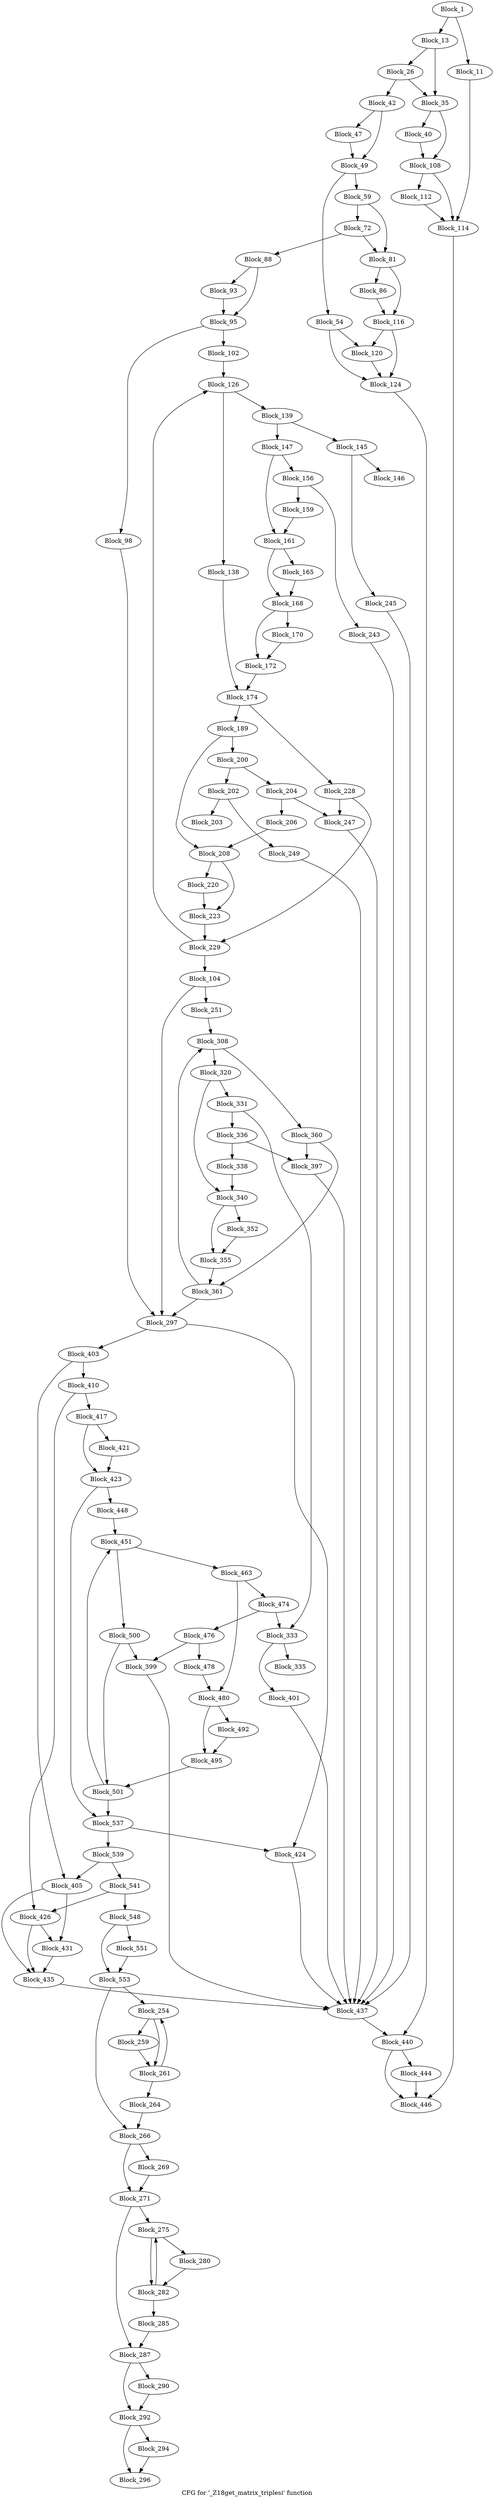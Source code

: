 digraph "CFG for '_Z18get_matrix_triplesi' function" {
	label="CFG for '_Z18get_matrix_triplesi' function";

	block_1 [label="Block_1"];
	block_1 -> block_13;
	block_1 -> block_11;
	block_11 [label="Block_11"];
	block_11 -> block_114;
	block_13 [label="Block_13"];
	block_13 -> block_26;
	block_13 -> block_35;
	block_26 [label="Block_26"];
	block_26 -> block_42;
	block_26 -> block_35;
	block_35 [label="Block_35"];
	block_35:s0 -> block_108;
	block_35:s1 -> block_40;
	block_40 [label="Block_40"];
	block_40 -> block_108;
	block_42 [label="Block_42"];
	block_42:s0 -> block_49;
	block_42:s1 -> block_47;
	block_47 [label="Block_47"];
	block_47 -> block_49;
	block_49 [label="Block_49"];
	block_49 -> block_59;
	block_49 -> block_54;
	block_54 [label="Block_54"];
	block_54:s0 -> block_124;
	block_54:s1 -> block_120;
	block_59 [label="Block_59"];
	block_59 -> block_72;
	block_59 -> block_81;
	block_72 [label="Block_72"];
	block_72 -> block_88;
	block_72 -> block_81;
	block_81 [label="Block_81"];
	block_81:s0 -> block_116;
	block_81:s1 -> block_86;
	block_86 [label="Block_86"];
	block_86 -> block_116;
	block_88 [label="Block_88"];
	block_88:s0 -> block_95;
	block_88:s1 -> block_93;
	block_93 [label="Block_93"];
	block_93 -> block_95;
	block_95 [label="Block_95"];
	block_95:s0 -> block_98;
	block_95:s1 -> block_102;
	block_98 [label="Block_98"];
	block_98 -> block_297;
	block_102 [label="Block_102"];
	block_102 -> block_126;
	block_104 [label="Block_104"];
	block_104:s0 -> block_297;
	block_104:s1 -> block_251;
	block_108 [label="Block_108"];
	block_108:s0 -> block_114;
	block_108:s1 -> block_112;
	block_112 [label="Block_112"];
	block_112 -> block_114;
	block_114 [label="Block_114"];
	block_114 -> block_446;
	block_116 [label="Block_116"];
	block_116:s0 -> block_124;
	block_116:s1 -> block_120;
	block_120 [label="Block_120"];
	block_120 -> block_124;
	block_124 [label="Block_124"];
	block_124 -> block_440;
	block_126 [label="Block_126"];
	block_126:s0 -> block_139;
	block_126:s1 -> block_138;
	block_138 [label="Block_138"];
	block_138 -> block_174;
	block_139 [label="Block_139"];
	block_139:s0 -> block_145;
	block_139:s1 -> block_147;
	block_145 [label="Block_145"];
	block_145 -> block_146;
	block_145 -> block_245;
	block_146 [label="Block_146"];
	block_147 [label="Block_147"];
	block_147:s0 -> block_161;
	block_147:s1 -> block_156;
	block_156 [label="Block_156"];
	block_156 -> block_159;
	block_156 -> block_243;
	block_159 [label="Block_159"];
	block_159 -> block_161;
	block_161 [label="Block_161"];
	block_161:s0 -> block_165;
	block_161:s1 -> block_168;
	block_165 [label="Block_165"];
	block_165 -> block_168;
	block_168 [label="Block_168"];
	block_168:s0 -> block_172;
	block_168:s1 -> block_170;
	block_170 [label="Block_170"];
	block_170 -> block_172;
	block_172 [label="Block_172"];
	block_172 -> block_174;
	block_174 [label="Block_174"];
	block_174:s0 -> block_228;
	block_174:s1 -> block_189;
	block_189 [label="Block_189"];
	block_189:s0 -> block_208;
	block_189:s1 -> block_200;
	block_200 [label="Block_200"];
	block_200:s0 -> block_202;
	block_200:s1 -> block_204;
	block_202 [label="Block_202"];
	block_202 -> block_203;
	block_202 -> block_249;
	block_203 [label="Block_203"];
	block_204 [label="Block_204"];
	block_204 -> block_206;
	block_204 -> block_247;
	block_206 [label="Block_206"];
	block_206 -> block_208;
	block_208 [label="Block_208"];
	block_208:s0 -> block_223;
	block_208:s1 -> block_220;
	block_220 [label="Block_220"];
	block_220 -> block_223;
	block_223 [label="Block_223"];
	block_223 -> block_229;
	block_228 [label="Block_228"];
	block_228 -> block_229;
	block_228 -> block_247;
	block_229 [label="Block_229"];
	block_229:s0 -> block_104;
	block_229:s1 -> block_126;
	block_243 [label="Block_243"];
	block_243 -> block_437;
	block_245 [label="Block_245"];
	block_245 -> block_437;
	block_247 [label="Block_247"];
	block_247 -> block_437;
	block_249 [label="Block_249"];
	block_249 -> block_437;
	block_251 [label="Block_251"];
	block_251 -> block_308;
	block_254 [label="Block_254"];
	block_254:s0 -> block_261;
	block_254:s1 -> block_259;
	block_259 [label="Block_259"];
	block_259 -> block_261;
	block_261 [label="Block_261"];
	block_261:s0 -> block_264;
	block_261:s1 -> block_254;
	block_264 [label="Block_264"];
	block_264 -> block_266;
	block_266 [label="Block_266"];
	block_266:s0 -> block_271;
	block_266:s1 -> block_269;
	block_269 [label="Block_269"];
	block_269 -> block_271;
	block_271 [label="Block_271"];
	block_271:s0 -> block_287;
	block_271:s1 -> block_275;
	block_275 [label="Block_275"];
	block_275:s0 -> block_282;
	block_275:s1 -> block_280;
	block_280 [label="Block_280"];
	block_280 -> block_282;
	block_282 [label="Block_282"];
	block_282:s0 -> block_285;
	block_282:s1 -> block_275;
	block_285 [label="Block_285"];
	block_285 -> block_287;
	block_287 [label="Block_287"];
	block_287:s0 -> block_292;
	block_287:s1 -> block_290;
	block_290 [label="Block_290"];
	block_290 -> block_292;
	block_292 [label="Block_292"];
	block_292:s0 -> block_296;
	block_292:s1 -> block_294;
	block_294 [label="Block_294"];
	block_294 -> block_296;
	block_296 [label="Block_296"];
	block_297 [label="Block_297"];
	block_297 -> block_403;
	block_297 -> block_424;
	block_308 [label="Block_308"];
	block_308:s0 -> block_360;
	block_308:s1 -> block_320;
	block_320 [label="Block_320"];
	block_320:s0 -> block_340;
	block_320:s1 -> block_331;
	block_331 [label="Block_331"];
	block_331:s0 -> block_333;
	block_331:s1 -> block_336;
	block_333 [label="Block_333"];
	block_333 -> block_335;
	block_333 -> block_401;
	block_335 [label="Block_335"];
	block_336 [label="Block_336"];
	block_336 -> block_338;
	block_336 -> block_397;
	block_338 [label="Block_338"];
	block_338 -> block_340;
	block_340 [label="Block_340"];
	block_340:s0 -> block_355;
	block_340:s1 -> block_352;
	block_352 [label="Block_352"];
	block_352 -> block_355;
	block_355 [label="Block_355"];
	block_355 -> block_361;
	block_360 [label="Block_360"];
	block_360 -> block_361;
	block_360 -> block_397;
	block_361 [label="Block_361"];
	block_361:s0 -> block_297;
	block_361:s1 -> block_308;
	block_397 [label="Block_397"];
	block_397 -> block_437;
	block_399 [label="Block_399"];
	block_399 -> block_437;
	block_401 [label="Block_401"];
	block_401 -> block_437;
	block_403 [label="Block_403"];
	block_403 -> block_410;
	block_403 -> block_405;
	block_405 [label="Block_405"];
	block_405:s0 -> block_435;
	block_405:s1 -> block_431;
	block_410 [label="Block_410"];
	block_410 -> block_417;
	block_410 -> block_426;
	block_417 [label="Block_417"];
	block_417:s0 -> block_423;
	block_417:s1 -> block_421;
	block_421 [label="Block_421"];
	block_421 -> block_423;
	block_423 [label="Block_423"];
	block_423:s0 -> block_537;
	block_423:s1 -> block_448;
	block_424 [label="Block_424"];
	block_424 -> block_437;
	block_426 [label="Block_426"];
	block_426:s0 -> block_435;
	block_426:s1 -> block_431;
	block_431 [label="Block_431"];
	block_431 -> block_435;
	block_435 [label="Block_435"];
	block_435 -> block_437;
	block_437 [label="Block_437"];
	block_437 -> block_440;
	block_440 [label="Block_440"];
	block_440:s0 -> block_446;
	block_440:s1 -> block_444;
	block_444 [label="Block_444"];
	block_444 -> block_446;
	block_446 [label="Block_446"];
	block_448 [label="Block_448"];
	block_448 -> block_451;
	block_451 [label="Block_451"];
	block_451:s0 -> block_500;
	block_451:s1 -> block_463;
	block_463 [label="Block_463"];
	block_463:s0 -> block_480;
	block_463:s1 -> block_474;
	block_474 [label="Block_474"];
	block_474:s0 -> block_333;
	block_474:s1 -> block_476;
	block_476 [label="Block_476"];
	block_476 -> block_478;
	block_476 -> block_399;
	block_478 [label="Block_478"];
	block_478 -> block_480;
	block_480 [label="Block_480"];
	block_480:s0 -> block_495;
	block_480:s1 -> block_492;
	block_492 [label="Block_492"];
	block_492 -> block_495;
	block_495 [label="Block_495"];
	block_495 -> block_501;
	block_500 [label="Block_500"];
	block_500 -> block_501;
	block_500 -> block_399;
	block_501 [label="Block_501"];
	block_501:s0 -> block_537;
	block_501:s1 -> block_451;
	block_537 [label="Block_537"];
	block_537 -> block_539;
	block_537 -> block_424;
	block_539 [label="Block_539"];
	block_539 -> block_541;
	block_539 -> block_405;
	block_541 [label="Block_541"];
	block_541 -> block_548;
	block_541 -> block_426;
	block_548 [label="Block_548"];
	block_548:s0 -> block_553;
	block_548:s1 -> block_551;
	block_551 [label="Block_551"];
	block_551 -> block_553;
	block_553 [label="Block_553"];
	block_553:s0 -> block_266;
	block_553:s1 -> block_254;
}
